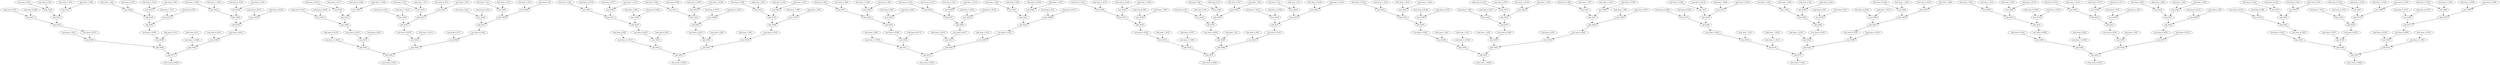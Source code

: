 digraph graphname {
N305 [color="black", ntype="operation", label="add_N305"];
N304 [color="black", ntype="operation", label="mul_N304"];
N307 [color="black", ntype="operation", label="add_N307"];
N306 [color="black", ntype="operation", label="add_N306"];
N301 [color="black", ntype="operation", label="mul_N301"];
N300 [color="black", ntype="operation", label="mul_N300"];
N268 [color="black", ntype="operation", label="mul_N268"];
N269 [color="black", ntype="operation", label="mul_N269"];
N266 [color="black", ntype="operation", label="add_N266"];
N267 [color="black", ntype="operation", label="mul_N267"];
N264 [color="black", ntype="operation", label="mul_N264"];
N265 [color="black", ntype="operation", label="mul_N265"];
N262 [color="black", ntype="operation", label="mul_Imm_11_N262"];
N263 [color="black", ntype="operation", label="mul_Imm_11_N263"];
N260 [color="black", ntype="operation", label="mul_Imm_6_N260"];
N261 [color="black", ntype="operation", label="mul_Imm_6_N261"];
N303 [color="black", ntype="operation", label="mul_N303"];
N302 [color="black", ntype="operation", label="mul_N302"];
N333 [color="black", ntype="operation", label="mul_N333"];
N161 [color="black", ntype="operation", label="load_Imm_8_N161"];
N160 [color="black", ntype="operation", label="load_Imm_5_N160"];
N163 [color="black", ntype="operation", label="load_Imm_5_N163"];
N162 [color="black", ntype="operation", label="load_Imm_8_N162"];
N165 [color="black", ntype="operation", label="load_Imm_8_N165"];
N164 [color="black", ntype="operation", label="load_Imm_7_N164"];
N167 [color="black", ntype="operation", label="load_Imm_8_N167"];
N166 [color="black", ntype="operation", label="load_Imm_8_N166"];
N169 [color="black", ntype="operation", label="load_Imm_5_N169"];
N168 [color="black", ntype="operation", label="load_Imm_7_N168"];
N308 [color="black", ntype="operation", label="mul_N308"];
N98 [color="black", ntype="operation", label="load_Imm_4_N98"];
N99 [color="black", ntype="operation", label="load_Imm_1_N99"];
N92 [color="black", ntype="operation", label="load_Imm_4_N92"];
N93 [color="black", ntype="operation", label="load_Imm_3_N93"];
N90 [color="black", ntype="operation", label="load_Imm_4_N90"];
N91 [color="black", ntype="operation", label="load_Imm_2_N91"];
N96 [color="black", ntype="operation", label="load_Imm_7_N96"];
N97 [color="black", ntype="operation", label="load_Imm_0_N97"];
N94 [color="black", ntype="operation", label="load_Imm_2_N94"];
N95 [color="black", ntype="operation", label="load_Imm_5_N95"];
N114 [color="black", ntype="operation", label="load_Imm_0_N114"];
N115 [color="black", ntype="operation", label="load_Imm_0_N115"];
N116 [color="black", ntype="operation", label="load_Imm_6_N116"];
N117 [color="black", ntype="operation", label="load_Imm_7_N117"];
N110 [color="black", ntype="operation", label="load_Imm_5_N110"];
N111 [color="black", ntype="operation", label="load_Imm_4_N111"];
N112 [color="black", ntype="operation", label="load_Imm_1_N112"];
N113 [color="black", ntype="operation", label="load_Imm_1_N113"];
N118 [color="black", ntype="operation", label="load_Imm_6_N118"];
N119 [color="black", ntype="operation", label="load_Imm_1_N119"];
N284 [color="black", ntype="operation", label="mul_N284"];
N285 [color="black", ntype="operation", label="mul_N285"];
N286 [color="black", ntype="operation", label="mul_N286"];
N287 [color="black", ntype="operation", label="mul_N287"];
N280 [color="black", ntype="operation", label="mul_N280"];
N281 [color="black", ntype="operation", label="mul_N281"];
N282 [color="black", ntype="operation", label="mul_Imm_6_N282"];
N283 [color="black", ntype="operation", label="mul_Imm_6_N283"];
N288 [color="black", ntype="operation", label="mul_N288"];
N289 [color="black", ntype="operation", label="mul_N289"];
N356 [color="black", ntype="operation", label="mul_N356"];
N357 [color="black", ntype="operation", label="mul_N357"];
N426 [color="black", ntype="operation", label="store_Imm_8_N426"];
N355 [color="black", ntype="operation", label="mul_Imm_11_N355"];
N420 [color="black", ntype="operation", label="mul_N420"];
N421 [color="black", ntype="operation", label="add_N421"];
N422 [color="black", ntype="operation", label="add_N422"];
N423 [color="black", ntype="operation", label="add_N423"];
N349 [color="black", ntype="operation", label="mul_N349"];
N348 [color="black", ntype="operation", label="mul_N348"];
N341 [color="black", ntype="operation", label="mul_N341"];
N340 [color="black", ntype="operation", label="mul_N340"];
N343 [color="black", ntype="operation", label="mul_N343"];
N342 [color="black", ntype="operation", label="add_N342"];
N345 [color="black", ntype="operation", label="add_N345"];
N344 [color="black", ntype="operation", label="add_N344"];
N431 [color="black", ntype="operation", label="store_Imm_0_N431"];
N346 [color="black", ntype="operation", label="add_N346"];
N235 [color="black", ntype="operation", label="mul_Imm_6_N235"];
N234 [color="black", ntype="operation", label="add_N234"];
N237 [color="black", ntype="operation", label="add_N237"];
N236 [color="black", ntype="operation", label="mul_N236"];
N231 [color="black", ntype="operation", label="add_N231"];
N230 [color="black", ntype="operation", label="mul_N230"];
N233 [color="black", ntype="operation", label="mul_N233"];
N296 [color="black", ntype="operation", label="add_N296"];
N239 [color="black", ntype="operation", label="mul_Imm_6_N239"];
N295 [color="black", ntype="operation", label="mul_N295"];
N11 [color="black", ntype="operation", label="load_Imm_7_N11"];
N338 [color="black", ntype="operation", label="add_N338"];
N339 [color="black", ntype="operation", label="add_N339"];
N334 [color="black", ntype="operation", label="mul_N334"];
N335 [color="black", ntype="operation", label="add_N335"];
N336 [color="black", ntype="operation", label="add_N336"];
N337 [color="black", ntype="operation", label="add_N337"];
N330 [color="black", ntype="operation", label="mul_N330"];
N331 [color="black", ntype="operation", label="mul_N331"];
N332 [color="black", ntype="operation", label="mul_Imm_6_N332"];
N292 [color="black", ntype="operation", label="mul_N292"];
N291 [color="black", ntype="operation", label="mul_N291"];
N15 [color="black", ntype="operation", label="load_Imm_2_N15"];
N158 [color="black", ntype="operation", label="load_Imm_4_N158"];
N159 [color="black", ntype="operation", label="load_Imm_0_N159"];
N150 [color="black", ntype="operation", label="load_Imm_5_N150"];
N151 [color="black", ntype="operation", label="load_Imm_5_N151"];
N152 [color="black", ntype="operation", label="load_Imm_8_N152"];
N153 [color="black", ntype="operation", label="load_Imm_5_N153"];
N154 [color="black", ntype="operation", label="load_Imm_7_N154"];
N155 [color="black", ntype="operation", label="load_Imm_4_N155"];
N156 [color="black", ntype="operation", label="load_Imm_5_N156"];
N157 [color="black", ntype="operation", label="load_Imm_3_N157"];
N49 [color="black", ntype="operation", label="load_Imm_2_N49"];
N48 [color="black", ntype="operation", label="load_Imm_0_N48"];
N41 [color="black", ntype="operation", label="load_Imm_6_N41"];
N40 [color="black", ntype="operation", label="load_Imm_2_N40"];
N43 [color="black", ntype="operation", label="load_Imm_3_N43"];
N42 [color="black", ntype="operation", label="load_Imm_8_N42"];
N45 [color="black", ntype="operation", label="load_Imm_2_N45"];
N44 [color="black", ntype="operation", label="load_Imm_7_N44"];
N47 [color="black", ntype="operation", label="load_Imm_1_N47"];
N46 [color="black", ntype="operation", label="load_Imm_2_N46"];
N370 [color="black", ntype="operation", label="add_N370"];
N371 [color="black", ntype="operation", label="add_N371"];
N372 [color="black", ntype="operation", label="mul_N372"];
N373 [color="black", ntype="operation", label="mul_N373"];
N374 [color="black", ntype="operation", label="mul_N374"];
N375 [color="black", ntype="operation", label="add_N375"];
N376 [color="black", ntype="operation", label="add_N376"];
N377 [color="black", ntype="operation", label="add_N377"];
N378 [color="black", ntype="operation", label="add_N378"];
N379 [color="black", ntype="operation", label="add_N379"];
N273 [color="black", ntype="operation", label="mul_N273"];
N272 [color="black", ntype="operation", label="mul_Imm_6_N272"];
N275 [color="black", ntype="operation", label="add_N275"];
N274 [color="black", ntype="operation", label="mul_N274"];
N277 [color="black", ntype="operation", label="mul_N277"];
N276 [color="black", ntype="operation", label="mul_N276"];
N198 [color="black", ntype="operation", label="load_Imm_2_N198"];
N199 [color="black", ntype="operation", label="mul_Imm_6_N199"];
N194 [color="black", ntype="operation", label="load_Imm_8_N194"];
N195 [color="black", ntype="operation", label="load_Imm_3_N195"];
N196 [color="black", ntype="operation", label="load_Imm_3_N196"];
N197 [color="black", ntype="operation", label="load_Imm_3_N197"];
N190 [color="black", ntype="operation", label="load_Imm_3_N190"];
N191 [color="black", ntype="operation", label="load_Imm_2_N191"];
N192 [color="black", ntype="operation", label="load_Imm_6_N192"];
N193 [color="black", ntype="operation", label="load_Imm_2_N193"];
N208 [color="black", ntype="operation", label="add_N208"];
N209 [color="black", ntype="operation", label="add_N209"];
N204 [color="black", ntype="operation", label="mul_Imm_6_N204"];
N205 [color="black", ntype="operation", label="add_N205"];
N206 [color="black", ntype="operation", label="add_N206"];
N207 [color="black", ntype="operation", label="add_N207"];
N200 [color="black", ntype="operation", label="mul_N200"];
N201 [color="black", ntype="operation", label="add_N201"];
N202 [color="black", ntype="operation", label="add_N202"];
N203 [color="black", ntype="operation", label="mul_N203"];
N122 [color="black", ntype="operation", label="load_Imm_0_N122"];
N107 [color="black", ntype="operation", label="load_Imm_4_N107"];
N106 [color="black", ntype="operation", label="load_Imm_4_N106"];
N105 [color="black", ntype="operation", label="load_Imm_7_N105"];
N104 [color="black", ntype="operation", label="load_Imm_6_N104"];
N103 [color="black", ntype="operation", label="load_Imm_1_N103"];
N102 [color="black", ntype="operation", label="load_Imm_8_N102"];
N101 [color="black", ntype="operation", label="load_Imm_1_N101"];
N100 [color="black", ntype="operation", label="load_Imm_0_N100"];
N109 [color="black", ntype="operation", label="load_Imm_2_N109"];
N108 [color="black", ntype="operation", label="load_Imm_3_N108"];
N12 [color="black", ntype="operation", label="load_Imm_3_N12"];
N13 [color="black", ntype="operation", label="load_Imm_8_N13"];
N10 [color="black", ntype="operation", label="load_Imm_0_N10"];
N294 [color="black", ntype="operation", label="mul_Imm_11_N294"];
N16 [color="black", ntype="operation", label="load_Imm_3_N16"];
N17 [color="black", ntype="operation", label="load_Imm_0_N17"];
N14 [color="black", ntype="operation", label="load_Imm_6_N14"];
N290 [color="black", ntype="operation", label="mul_Imm_6_N290"];
N18 [color="black", ntype="operation", label="load_Imm_7_N18"];
N19 [color="black", ntype="operation", label="load_Imm_7_N19"];
N299 [color="black", ntype="operation", label="add_N299"];
N298 [color="black", ntype="operation", label="add_N298"];
N309 [color="black", ntype="operation", label="mul_N309"];
N408 [color="black", ntype="operation", label="add_N408"];
N409 [color="black", ntype="operation", label="mul_N409"];
N402 [color="black", ntype="operation", label="add_N402"];
N403 [color="black", ntype="operation", label="add_N403"];
N400 [color="black", ntype="operation", label="add_N400"];
N401 [color="black", ntype="operation", label="add_N401"];
N406 [color="black", ntype="operation", label="add_N406"];
N407 [color="black", ntype="operation", label="add_N407"];
N404 [color="black", ntype="operation", label="add_N404"];
N405 [color="black", ntype="operation", label="add_N405"];
N240 [color="black", ntype="operation", label="add_N240"];
N241 [color="black", ntype="operation", label="add_N241"];
N242 [color="black", ntype="operation", label="add_N242"];
N243 [color="black", ntype="operation", label="mul_N243"];
N244 [color="black", ntype="operation", label="add_N244"];
N245 [color="black", ntype="operation", label="add_N245"];
N246 [color="black", ntype="operation", label="mul_N246"];
N247 [color="black", ntype="operation", label="mul_Imm_6_N247"];
N248 [color="black", ntype="operation", label="mul_N248"];
N249 [color="black", ntype="operation", label="add_N249"];
N329 [color="black", ntype="operation", label="mul_Imm_6_N329"];
N328 [color="black", ntype="operation", label="mul_N328"];
N327 [color="black", ntype="operation", label="mul_N327"];
N326 [color="black", ntype="operation", label="mul_Imm_11_N326"];
N325 [color="black", ntype="operation", label="mul_N325"];
N324 [color="black", ntype="operation", label="mul_N324"];
N323 [color="black", ntype="operation", label="add_N323"];
N322 [color="black", ntype="operation", label="mul_N322"];
N321 [color="black", ntype="operation", label="mul_N321"];
N320 [color="black", ntype="operation", label="mul_N320"];
N149 [color="black", ntype="operation", label="load_Imm_4_N149"];
N148 [color="black", ntype="operation", label="load_Imm_6_N148"];
N143 [color="black", ntype="operation", label="load_Imm_7_N143"];
N142 [color="black", ntype="operation", label="load_Imm_4_N142"];
N141 [color="black", ntype="operation", label="load_Imm_5_N141"];
N140 [color="black", ntype="operation", label="load_Imm_1_N140"];
N147 [color="black", ntype="operation", label="load_Imm_7_N147"];
N146 [color="black", ntype="operation", label="load_Imm_5_N146"];
N145 [color="black", ntype="operation", label="load_Imm_4_N145"];
N144 [color="black", ntype="operation", label="load_Imm_4_N144"];
N392 [color="black", ntype="operation", label="mul_Imm_6_N392"];
N393 [color="black", ntype="operation", label="mul_N393"];
N390 [color="black", ntype="operation", label="mul_N390"];
N391 [color="black", ntype="operation", label="mul_Imm_11_N391"];
N396 [color="black", ntype="operation", label="add_N396"];
N397 [color="black", ntype="operation", label="add_N397"];
N58 [color="black", ntype="operation", label="load_Imm_7_N58"];
N395 [color="black", ntype="operation", label="mul_N395"];
N56 [color="black", ntype="operation", label="load_Imm_7_N56"];
N57 [color="black", ntype="operation", label="load_Imm_1_N57"];
N398 [color="black", ntype="operation", label="mul_N398"];
N399 [color="black", ntype="operation", label="mul_N399"];
N52 [color="black", ntype="operation", label="load_Imm_2_N52"];
N53 [color="black", ntype="operation", label="load_Imm_1_N53"];
N50 [color="black", ntype="operation", label="load_Imm_4_N50"];
N51 [color="black", ntype="operation", label="load_Imm_1_N51"];
N124 [color="black", ntype="operation", label="load_Imm_3_N124"];
N394 [color="black", ntype="operation", label="mul_N394"];
N127 [color="black", ntype="operation", label="load_Imm_7_N127"];
N126 [color="black", ntype="operation", label="load_Imm_8_N126"];
N121 [color="black", ntype="operation", label="load_Imm_5_N121"];
N120 [color="black", ntype="operation", label="load_Imm_1_N120"];
N29 [color="black", ntype="operation", label="load_Imm_2_N29"];
N28 [color="black", ntype="operation", label="load_Imm_0_N28"];
N123 [color="black", ntype="operation", label="load_Imm_2_N123"];
N23 [color="black", ntype="operation", label="load_Imm_6_N23"];
N22 [color="black", ntype="operation", label="load_Imm_0_N22"];
N21 [color="black", ntype="operation", label="load_Imm_0_N21"];
N20 [color="black", ntype="operation", label="load_Imm_6_N20"];
N27 [color="black", ntype="operation", label="load_Imm_5_N27"];
N26 [color="black", ntype="operation", label="load_Imm_3_N26"];
N25 [color="black", ntype="operation", label="load_Imm_0_N25"];
N24 [color="black", ntype="operation", label="load_Imm_6_N24"];
N363 [color="black", ntype="operation", label="add_N363"];
N362 [color="black", ntype="operation", label="mul_N362"];
N361 [color="black", ntype="operation", label="mul_N361"];
N360 [color="black", ntype="operation", label="mul_N360"];
N367 [color="black", ntype="operation", label="mul_N367"];
N366 [color="black", ntype="operation", label="add_N366"];
N365 [color="black", ntype="operation", label="mul_N365"];
N364 [color="black", ntype="operation", label="mul_Imm_6_N364"];
N369 [color="black", ntype="operation", label="mul_Imm_6_N369"];
N368 [color="black", ntype="operation", label="mul_N368"];
N297 [color="black", ntype="operation", label="add_N297"];
N189 [color="black", ntype="operation", label="load_Imm_1_N189"];
N188 [color="black", ntype="operation", label="load_Imm_8_N188"];
N187 [color="black", ntype="operation", label="load_Imm_8_N187"];
N186 [color="black", ntype="operation", label="load_Imm_2_N186"];
N185 [color="black", ntype="operation", label="load_Imm_7_N185"];
N184 [color="black", ntype="operation", label="load_Imm_5_N184"];
N183 [color="black", ntype="operation", label="load_Imm_6_N183"];
N182 [color="black", ntype="operation", label="load_Imm_4_N182"];
N181 [color="black", ntype="operation", label="load_Imm_6_N181"];
N180 [color="black", ntype="operation", label="load_Imm_8_N180"];
N219 [color="black", ntype="operation", label="mul_N219"];
N218 [color="black", ntype="operation", label="mul_N218"];
N217 [color="black", ntype="operation", label="add_N217"];
N216 [color="black", ntype="operation", label="add_N216"];
N215 [color="black", ntype="operation", label="add_N215"];
N214 [color="black", ntype="operation", label="add_N214"];
N213 [color="black", ntype="operation", label="mul_N213"];
N212 [color="black", ntype="operation", label="mul_N212"];
N211 [color="black", ntype="operation", label="mul_N211"];
N210 [color="black", ntype="operation", label="mul_N210"];
N132 [color="black", ntype="operation", label="load_Imm_8_N132"];
N133 [color="black", ntype="operation", label="load_Imm_7_N133"];
N130 [color="black", ntype="operation", label="load_Imm_6_N130"];
N131 [color="black", ntype="operation", label="load_Imm_3_N131"];
N136 [color="black", ntype="operation", label="load_Imm_3_N136"];
N137 [color="black", ntype="operation", label="load_Imm_6_N137"];
N134 [color="black", ntype="operation", label="load_Imm_6_N134"];
N135 [color="black", ntype="operation", label="load_Imm_0_N135"];
N138 [color="black", ntype="operation", label="load_Imm_4_N138"];
N139 [color="black", ntype="operation", label="load_Imm_3_N139"];
N67 [color="black", ntype="operation", label="load_Imm_6_N67"];
N66 [color="black", ntype="operation", label="load_Imm_1_N66"];
N65 [color="black", ntype="operation", label="load_Imm_0_N65"];
N64 [color="black", ntype="operation", label="load_Imm_0_N64"];
N63 [color="black", ntype="operation", label="load_Imm_7_N63"];
N62 [color="black", ntype="operation", label="load_Imm_5_N62"];
N61 [color="black", ntype="operation", label="load_Imm_8_N61"];
N60 [color="black", ntype="operation", label="load_Imm_8_N60"];
N69 [color="black", ntype="operation", label="load_Imm_8_N69"];
N68 [color="black", ntype="operation", label="load_Imm_3_N68"];
N279 [color="black", ntype="operation", label="mul_N279"];
N278 [color="black", ntype="operation", label="add_N278"];
N271 [color="black", ntype="operation", label="mul_N271"];
N270 [color="black", ntype="operation", label="mul_Imm_6_N270"];
N253 [color="black", ntype="operation", label="mul_N253"];
N252 [color="black", ntype="operation", label="mul_Imm_6_N252"];
N251 [color="black", ntype="operation", label="mul_N251"];
N250 [color="black", ntype="operation", label="add_N250"];
N257 [color="black", ntype="operation", label="add_N257"];
N256 [color="black", ntype="operation", label="add_N256"];
N255 [color="black", ntype="operation", label="add_N255"];
N254 [color="black", ntype="operation", label="mul_N254"];
N259 [color="black", ntype="operation", label="mul_N259"];
N258 [color="black", ntype="operation", label="mul_N258"];
N318 [color="black", ntype="operation", label="mul_Imm_6_N318"];
N319 [color="black", ntype="operation", label="mul_N319"];
N312 [color="black", ntype="operation", label="add_N312"];
N313 [color="black", ntype="operation", label="add_N313"];
N310 [color="black", ntype="operation", label="mul_Imm_6_N310"];
N311 [color="black", ntype="operation", label="mul_Imm_11_N311"];
N316 [color="black", ntype="operation", label="add_N316"];
N317 [color="black", ntype="operation", label="mul_Imm_11_N317"];
N314 [color="black", ntype="operation", label="add_N314"];
N315 [color="black", ntype="operation", label="add_N315"];
N415 [color="black", ntype="operation", label="mul_N415"];
N414 [color="black", ntype="operation", label="mul_N414"];
N417 [color="black", ntype="operation", label="mul_Imm_6_N417"];
N416 [color="black", ntype="operation", label="mul_N416"];
N411 [color="black", ntype="operation", label="mul_N411"];
N410 [color="black", ntype="operation", label="mul_N410"];
N413 [color="black", ntype="operation", label="add_N413"];
N412 [color="black", ntype="operation", label="add_N412"];
N419 [color="black", ntype="operation", label="add_N419"];
N418 [color="black", ntype="operation", label="mul_Imm_6_N418"];
N176 [color="black", ntype="operation", label="load_Imm_2_N176"];
N177 [color="black", ntype="operation", label="load_Imm_5_N177"];
N174 [color="black", ntype="operation", label="load_Imm_8_N174"];
N175 [color="black", ntype="operation", label="load_Imm_4_N175"];
N172 [color="black", ntype="operation", label="load_Imm_1_N172"];
N173 [color="black", ntype="operation", label="load_Imm_6_N173"];
N170 [color="black", ntype="operation", label="load_Imm_6_N170"];
N171 [color="black", ntype="operation", label="load_Imm_2_N171"];
N178 [color="black", ntype="operation", label="load_Imm_1_N178"];
N179 [color="black", ntype="operation", label="load_Imm_0_N179"];
N389 [color="black", ntype="operation", label="mul_N389"];
N388 [color="black", ntype="operation", label="mul_N388"];
N385 [color="black", ntype="operation", label="add_N385"];
N384 [color="black", ntype="operation", label="add_N384"];
N387 [color="black", ntype="operation", label="mul_N387"];
N386 [color="black", ntype="operation", label="mul_Imm_6_N386"];
N381 [color="black", ntype="operation", label="mul_N381"];
N380 [color="black", ntype="operation", label="mul_N380"];
N383 [color="black", ntype="operation", label="add_N383"];
N382 [color="black", ntype="operation", label="mul_N382"];
N85 [color="black", ntype="operation", label="load_Imm_1_N85"];
N84 [color="black", ntype="operation", label="load_Imm_3_N84"];
N87 [color="black", ntype="operation", label="load_Imm_0_N87"];
N86 [color="black", ntype="operation", label="load_Imm_0_N86"];
N81 [color="black", ntype="operation", label="load_Imm_6_N81"];
N80 [color="black", ntype="operation", label="load_Imm_5_N80"];
N83 [color="black", ntype="operation", label="load_Imm_2_N83"];
N82 [color="black", ntype="operation", label="load_Imm_7_N82"];
N89 [color="black", ntype="operation", label="load_Imm_5_N89"];
N88 [color="black", ntype="operation", label="load_Imm_3_N88"];
N432 [color="black", ntype="operation", label="store_Imm_7_N432"];
N347 [color="black", ntype="operation", label="add_N347"];
N430 [color="black", ntype="operation", label="store_Imm_2_N430"];
N38 [color="black", ntype="operation", label="load_Imm_1_N38"];
N39 [color="black", ntype="operation", label="load_Imm_0_N39"];
N30 [color="black", ntype="operation", label="load_Imm_5_N30"];
N31 [color="black", ntype="operation", label="load_Imm_1_N31"];
N32 [color="black", ntype="operation", label="load_Imm_2_N32"];
N33 [color="black", ntype="operation", label="load_Imm_5_N33"];
N34 [color="black", ntype="operation", label="load_Imm_3_N34"];
N35 [color="black", ntype="operation", label="load_Imm_0_N35"];
N36 [color="black", ntype="operation", label="load_Imm_8_N36"];
N37 [color="black", ntype="operation", label="load_Imm_8_N37"];
N428 [color="black", ntype="operation", label="store_Imm_3_N428"];
N429 [color="black", ntype="operation", label="store_Imm_4_N429"];
N358 [color="black", ntype="operation", label="mul_N358"];
N359 [color="black", ntype="operation", label="mul_Imm_6_N359"];
N424 [color="black", ntype="operation", label="store_Imm_1_N424"];
N425 [color="black", ntype="operation", label="store_Imm_5_N425"];
N354 [color="black", ntype="operation", label="mul_N354"];
N427 [color="black", ntype="operation", label="store_Imm_6_N427"];
N352 [color="black", ntype="operation", label="mul_N352"];
N353 [color="black", ntype="operation", label="mul_Imm_6_N353"];
N350 [color="black", ntype="operation", label="mul_N350"];
N351 [color="black", ntype="operation", label="mul_Imm_11_N351"];
N228 [color="black", ntype="operation", label="mul_N228"];
N229 [color="black", ntype="operation", label="mul_N229"];
N222 [color="black", ntype="operation", label="mul_N222"];
N223 [color="black", ntype="operation", label="mul_N223"];
N220 [color="black", ntype="operation", label="mul_N220"];
N221 [color="black", ntype="operation", label="mul_Imm_6_N221"];
N226 [color="black", ntype="operation", label="mul_N226"];
N227 [color="black", ntype="operation", label="mul_N227"];
N224 [color="black", ntype="operation", label="mul_N224"];
N225 [color="black", ntype="operation", label="mul_Imm_6_N225"];
N8 [color="black", ntype="operation", label="load_Imm_3_N8"];
N9 [color="black", ntype="operation", label="load_Imm_6_N9"];
N129 [color="black", ntype="operation", label="load_Imm_7_N129"];
N128 [color="black", ntype="operation", label="load_Imm_4_N128"];
N125 [color="black", ntype="operation", label="load_Imm_2_N125"];
N1 [color="black", ntype="operation", label="load_Imm_1_N1"];
N2 [color="black", ntype="operation", label="load_Imm_3_N2"];
N3 [color="black", ntype="operation", label="load_Imm_6_N3"];
N4 [color="black", ntype="operation", label="load_Imm_5_N4"];
N5 [color="black", ntype="operation", label="load_Imm_1_N5"];
N6 [color="black", ntype="operation", label="load_Imm_3_N6"];
N7 [color="black", ntype="operation", label="load_Imm_4_N7"];
N74 [color="black", ntype="operation", label="load_Imm_4_N74"];
N75 [color="black", ntype="operation", label="load_Imm_7_N75"];
N76 [color="black", ntype="operation", label="load_Imm_2_N76"];
N77 [color="black", ntype="operation", label="load_Imm_4_N77"];
N70 [color="black", ntype="operation", label="load_Imm_0_N70"];
N71 [color="black", ntype="operation", label="load_Imm_7_N71"];
N72 [color="black", ntype="operation", label="load_Imm_6_N72"];
N73 [color="black", ntype="operation", label="load_Imm_1_N73"];
N59 [color="black", ntype="operation", label="load_Imm_5_N59"];
N78 [color="black", ntype="operation", label="load_Imm_4_N78"];
N79 [color="black", ntype="operation", label="load_Imm_8_N79"];
N54 [color="black", ntype="operation", label="load_Imm_4_N54"];
N55 [color="black", ntype="operation", label="load_Imm_2_N55"];
N293 [color="black", ntype="operation", label="mul_N293"];
N232 [color="black", ntype="operation", label="add_N232"];
N238 [color="black", ntype="operation", label="add_N238"];
N305 -> N371;
N304 -> N278;
N307 -> N402;
N306 -> N318;
N301 -> N307;
N300 -> N323;
N268 -> N255;
N269 -> N400;
N266 -> N419;
N267 -> N250;
N264 -> N215;
N265 -> N215;
N262 -> N305;
N263 -> N383;
N260 -> N259;
N261 -> N322;
N303 -> N370;
N302 -> N370;
N333 -> N385;
N161 -> N220;
N160 -> N352;
N163 -> N218;
N162 -> N220;
N165 -> N389;
N164 -> N218;
N167 -> N333;
N166 -> N333;
N169 -> N265;
N168 -> N265;
N308 -> N422;
N98 -> N411;
N99 -> N387;
N92 -> N211;
N93 -> N361;
N90 -> N352;
N91 -> N357;
N96 -> N319;
N97 -> N381;
N94 -> N317;
N95 -> N320;
N114 -> N420;
N115 -> N277;
N116 -> N398;
N117 -> N274;
N110 -> N285;
N111 -> N285;
N112 -> N360;
N113 -> N420;
N118 -> N253;
N119 -> N327;
N284 -> N278;
N285 -> N337;
N286 -> N376;
N287 -> N275;
N280 -> N377;
N281 -> N240;
N282 -> N281;
N283 -> N349;
N288 -> N275;
N289 -> N266;
N356 -> N376;
N357 -> N363;
N355 -> N217;
N420 -> N413;
N421 -> N255;
N422 -> N379;
N423 -> N310;
N349 -> N313;
N348 -> N396;
N341 -> N421;
N340 -> N421;
N343 -> N375;
N342 -> N418;
N345 -> N346;
N344 -> N405;
N346 -> N252;
N235 -> N301;
N234 -> N221;
N237 -> N238;
N236 -> N315;
N231 -> N225;
N230 -> N335;
N233 -> N202;
N296 -> N298;
N239 -> N414;
N295 -> N245;
N11 -> N284;
N338 -> N419;
N339 -> N401;
N334 -> N338;
N335 -> N342;
N336 -> N329;
N337 -> N336;
N330 -> N336;
N331 -> N383;
N332 -> N331;
N292 -> N209;
N291 -> N397;
N15 -> N267;
N158 -> N340;
N159 -> N251;
N150 -> N286;
N151 -> N280;
N152 -> N280;
N153 -> N219;
N154 -> N416;
N155 -> N390;
N156 -> N416;
N157 -> N340;
N49 -> N301;
N48 -> N303;
N41 -> N395;
N40 -> N343;
N43 -> N393;
N42 -> N395;
N45 -> N269;
N44 -> N393;
N47 -> N303;
N46 -> N380;
N370 -> N306;
N371 -> N426;
N372 -> N249;
N373 -> N249;
N374 -> N366;
N375 -> N386;
N376 -> N377;
N377 -> N283;
N378 -> N379;
N379 -> N432;
N273 -> N315;
N272 -> N269;
N275 -> N209;
N274 -> N401;
N277 -> N244;
N276 -> N257;
N198 -> N356;
N199 -> N243;
N194 -> N279;
N195 -> N351;
N196 -> N356;
N197 -> N354;
N190 -> N410;
N191 -> N409;
N192 -> N409;
N193 -> N279;
N208 -> N314;
N209 -> N353;
N204 -> N203;
N205 -> N407;
N206 -> N261;
N207 -> N206;
N200 -> N347;
N201 -> N235;
N202 -> N201;
N203 -> N378;
N122 -> N325;
N107 -> N391;
N106 -> N228;
N105 -> N228;
N104 -> N227;
N103 -> N226;
N102 -> N309;
N101 -> N388;
N100 -> N388;
N109 -> N210;
N108 -> N210;
N12 -> N284;
N13 -> N300;
N10 -> N304;
N294 -> N240;
N16 -> N399;
N17 -> N350;
N14 -> N300;
N290 -> N289;
N18 -> N273;
N19 -> N203;
N299 -> N417;
N298 -> N392;
N309 -> N423;
N408 -> N234;
N409 -> N201;
N402 -> N430;
N403 -> N402;
N400 -> N371;
N401 -> N260;
N406 -> N407;
N407 -> N424;
N404 -> N423;
N405 -> N247;
N240 -> N242;
N241 -> N282;
N242 -> N431;
N243 -> N256;
N244 -> N242;
N245 -> N241;
N246 -> N405;
N247 -> N248;
N248 -> N406;
N249 -> N366;
N329 -> N334;
N328 -> N339;
N327 -> N339;
N326 -> N406;
N325 -> N344;
N324 -> N344;
N323 -> N369;
N322 -> N205;
N321 -> N206;
N320 -> N307;
N149 -> N286;
N148 -> N349;
N143 -> N292;
N142 -> N287;
N141 -> N292;
N140 -> N288;
N147 -> N224;
N146 -> N224;
N145 -> N223;
N144 -> N223;
N392 -> N226;
N393 -> N296;
N390 -> N297;
N391 -> N338;
N396 -> N397;
N397 -> N290;
N58 -> N334;
N395 -> N298;
N56 -> N321;
N57 -> N411;
N398 -> N342;
N399 -> N297;
N52 -> N319;
N53 -> N326;
N50 -> N302;
N51 -> N302;
N124 -> N254;
N394 -> N296;
N127 -> N309;
N126 -> N246;
N121 -> N324;
N120 -> N324;
N29 -> N293;
N28 -> N294;
N123 -> N325;
N23 -> N394;
N22 -> N394;
N21 -> N236;
N20 -> N236;
N27 -> N268;
N26 -> N341;
N25 -> N341;
N24 -> N331;
N363 -> N216;
N362 -> N217;
N361 -> N244;
N360 -> N413;
N367 -> N257;
N366 -> N204;
N365 -> N216;
N364 -> N362;
N369 -> N368;
N368 -> N256;
N297 -> N299;
N189 -> N410;
N188 -> N374;
N187 -> N374;
N186 -> N372;
N185 -> N373;
N184 -> N373;
N183 -> N258;
N182 -> N254;
N181 -> N281;
N180 -> N380;
N219 -> N250;
N218 -> N408;
N217 -> N214;
N216 -> N364;
N215 -> N385;
N214 -> N425;
N213 -> N312;
N212 -> N312;
N211 -> N266;
N210 -> N337;
N132 -> N200;
N133 -> N200;
N130 -> N372;
N131 -> N243;
N136 -> N212;
N137 -> N343;
N134 -> N263;
N135 -> N213;
N138 -> N287;
N139 -> N288;
N67 -> N271;
N66 -> N227;
N65 -> N233;
N64 -> N233;
N63 -> N248;
N62 -> N365;
N61 -> N365;
N60 -> N330;
N69 -> N271;
N68 -> N273;
N279 -> N241;
N278 -> N323;
N271 -> N316;
N270 -> N267;
N253 -> N346;
N252 -> N251;
N251 -> N208;
N250 -> N214;
N257 -> N347;
N256 -> N384;
N255 -> N270;
N254 -> N345;
N259 -> N400;
N258 -> N408;
N318 -> N320;
N319 -> N306;
N312 -> N375;
N313 -> N314;
N310 -> N308;
N311 -> N378;
N316 -> N272;
N317 -> N403;
N314 -> N428;
N315 -> N316;
N415 -> N345;
N414 -> N403;
N417 -> N219;
N416 -> N299;
N411 -> N207;
N410 -> N202;
N413 -> N412;
N412 -> N359;
N419 -> N429;
N418 -> N277;
N176 -> N381;
N177 -> N382;
N174 -> N362;
N175 -> N390;
N172 -> N399;
N173 -> N268;
N170 -> N264;
N171 -> N264;
N178 -> N382;
N179 -> N293;
N389 -> N305;
N388 -> N207;
N385 -> N332;
N384 -> N427;
N387 -> N205;
N386 -> N387;
N381 -> N237;
N380 -> N238;
N383 -> N384;
N382 -> N237;
N85 -> N229;
N84 -> N229;
N87 -> N230;
N86 -> N230;
N81 -> N327;
N80 -> N253;
N83 -> N398;
N82 -> N328;
N89 -> N355;
N88 -> N357;
N347 -> N199;
N38 -> N212;
N39 -> N213;
N30 -> N295;
N31 -> N295;
N32 -> N258;
N33 -> N259;
N34 -> N415;
N35 -> N415;
N36 -> N414;
N37 -> N262;
N358 -> N412;
N359 -> N361;
N354 -> N208;
N352 -> N363;
N353 -> N354;
N350 -> N396;
N351 -> N313;
N228 -> N404;
N229 -> N335;
N222 -> N232;
N223 -> N232;
N220 -> N234;
N221 -> N389;
N226 -> N422;
N227 -> N404;
N224 -> N231;
N225 -> N211;
N8 -> N350;
N9 -> N304;
N129 -> N311;
N128 -> N308;
N125 -> N246;
N1 -> N222;
N2 -> N222;
N3 -> N291;
N4 -> N291;
N5 -> N289;
N6 -> N348;
N7 -> N348;
N74 -> N276;
N75 -> N358;
N76 -> N358;
N77 -> N360;
N70 -> N368;
N71 -> N276;
N72 -> N367;
N73 -> N367;
N59 -> N330;
N78 -> N328;
N79 -> N274;
N54 -> N322;
N55 -> N321;
N293 -> N245;
N232 -> N231;
N238 -> N239;
}
